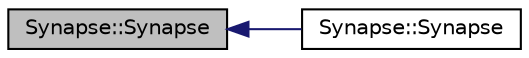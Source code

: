digraph "Synapse::Synapse"
{
  edge [fontname="Helvetica",fontsize="10",labelfontname="Helvetica",labelfontsize="10"];
  node [fontname="Helvetica",fontsize="10",shape=record];
  rankdir="LR";
  Node1 [label="Synapse::Synapse",height=0.2,width=0.4,color="black", fillcolor="grey75", style="filled", fontcolor="black"];
  Node1 -> Node2 [dir="back",color="midnightblue",fontsize="10",style="solid",fontname="Helvetica"];
  Node2 [label="Synapse::Synapse",height=0.2,width=0.4,color="black", fillcolor="white", style="filled",URL="$class_synapse.html#a910aa04df8034894894b79d6174d16c7"];
}
